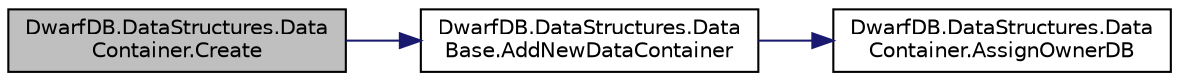 digraph "DwarfDB.DataStructures.DataContainer.Create"
{
  edge [fontname="Helvetica",fontsize="10",labelfontname="Helvetica",labelfontsize="10"];
  node [fontname="Helvetica",fontsize="10",shape=record];
  rankdir="LR";
  Node1 [label="DwarfDB.DataStructures.Data\lContainer.Create",height=0.2,width=0.4,color="black", fillcolor="grey75", style="filled", fontcolor="black"];
  Node1 -> Node2 [color="midnightblue",fontsize="10",style="solid",fontname="Helvetica"];
  Node2 [label="DwarfDB.DataStructures.Data\lBase.AddNewDataContainer",height=0.2,width=0.4,color="black", fillcolor="white", style="filled",URL="$class_dwarf_d_b_1_1_data_structures_1_1_data_base.html#a182b0a5eb74c9dcfe834797b40ea54b0",tooltip="Adding a new data container to a database "];
  Node2 -> Node3 [color="midnightblue",fontsize="10",style="solid",fontname="Helvetica"];
  Node3 [label="DwarfDB.DataStructures.Data\lContainer.AssignOwnerDB",height=0.2,width=0.4,color="black", fillcolor="white", style="filled",URL="$class_dwarf_d_b_1_1_data_structures_1_1_data_container.html#aeac4bb0b67fdcba42ea4933a03f295c3",tooltip="Assinging owner database object "];
}
